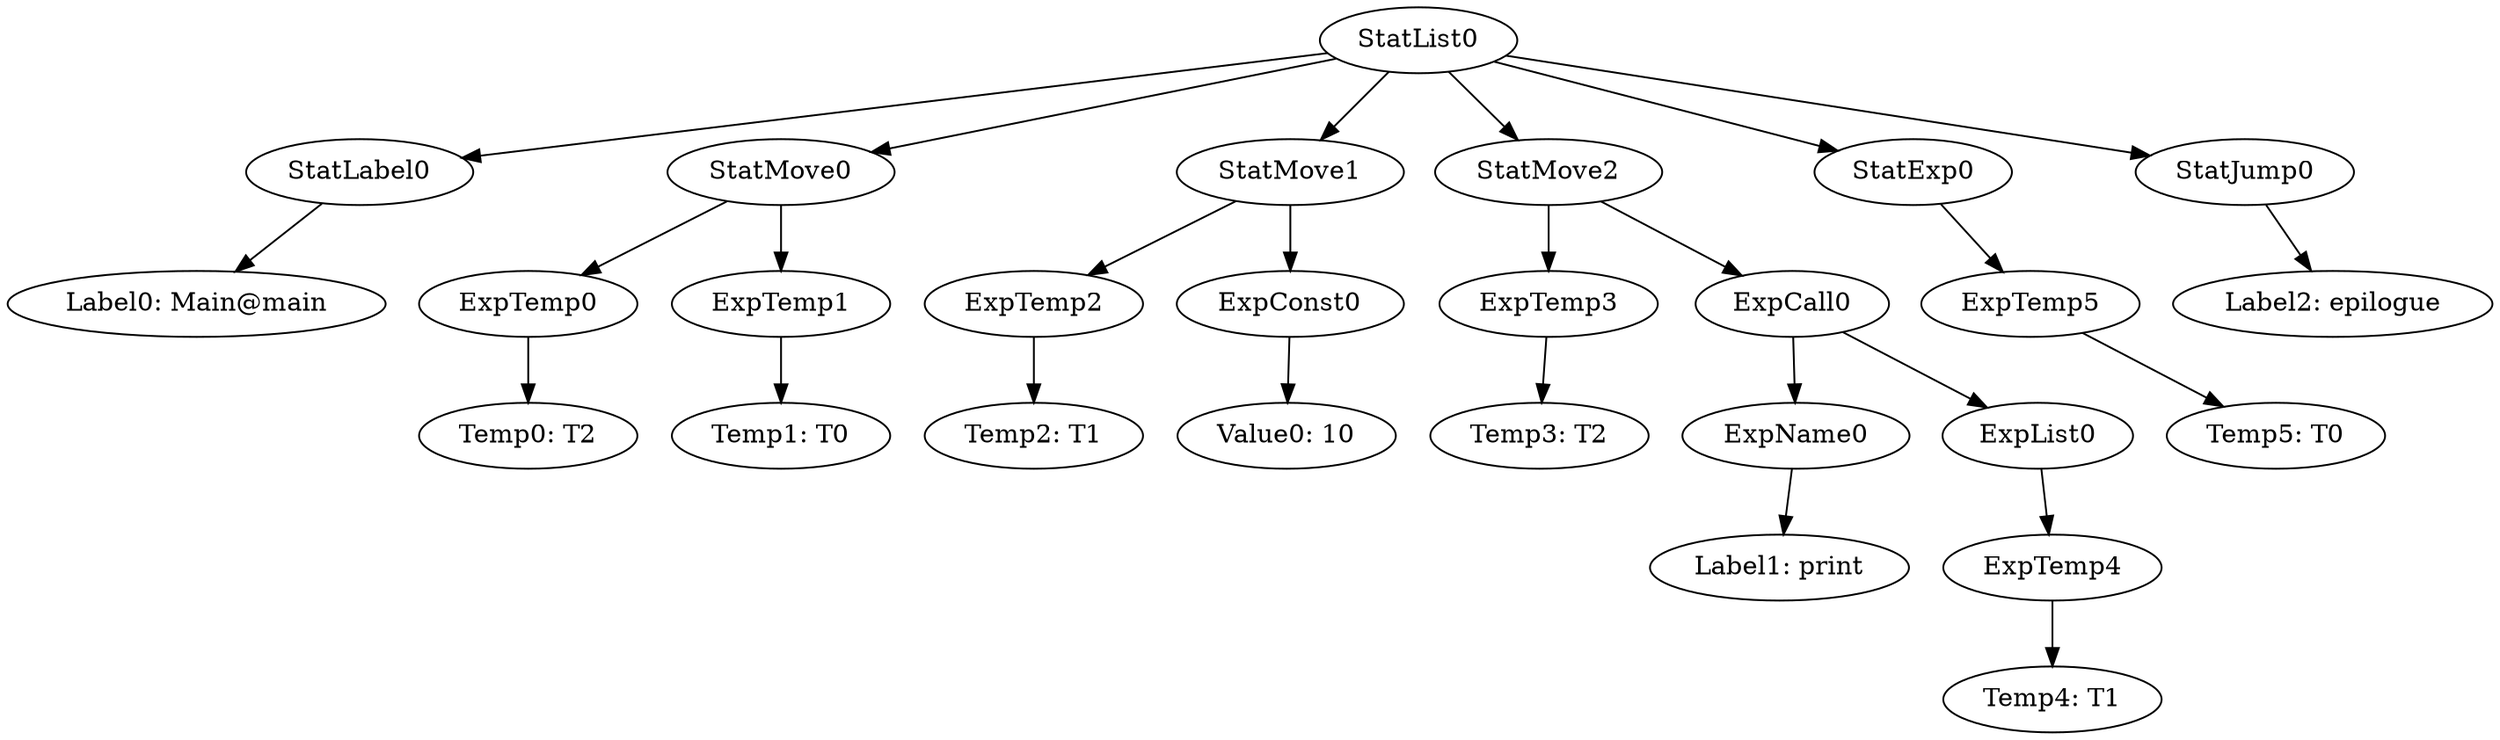 digraph {
	ordering = out;
	StatJump0 -> "Label2: epilogue";
	ExpTemp5 -> "Temp5: T0";
	ExpList0 -> ExpTemp4;
	ExpTemp4 -> "Temp4: T1";
	ExpCall0 -> ExpName0;
	ExpCall0 -> ExpList0;
	ExpName0 -> "Label1: print";
	StatMove0 -> ExpTemp0;
	StatMove0 -> ExpTemp1;
	StatExp0 -> ExpTemp5;
	ExpTemp0 -> "Temp0: T2";
	StatList0 -> StatLabel0;
	StatList0 -> StatMove0;
	StatList0 -> StatMove1;
	StatList0 -> StatMove2;
	StatList0 -> StatExp0;
	StatList0 -> StatJump0;
	StatLabel0 -> "Label0: Main@main";
	ExpConst0 -> "Value0: 10";
	ExpTemp3 -> "Temp3: T2";
	ExpTemp1 -> "Temp1: T0";
	StatMove1 -> ExpTemp2;
	StatMove1 -> ExpConst0;
	ExpTemp2 -> "Temp2: T1";
	StatMove2 -> ExpTemp3;
	StatMove2 -> ExpCall0;
}

